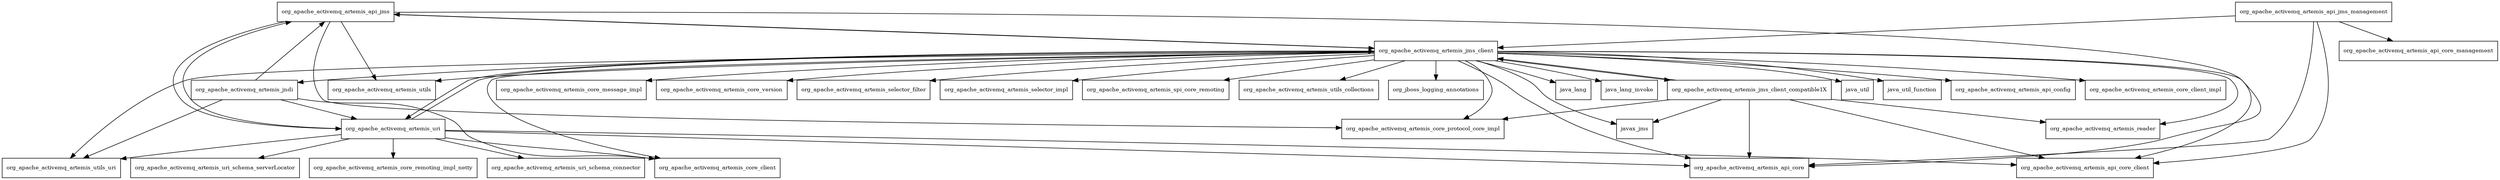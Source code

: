 digraph artemis_jms_client_2_9_0_package_dependencies {
  node [shape = box, fontsize=10.0];
  org_apache_activemq_artemis_api_jms -> org_apache_activemq_artemis_api_core;
  org_apache_activemq_artemis_api_jms -> org_apache_activemq_artemis_core_protocol_core_impl;
  org_apache_activemq_artemis_api_jms -> org_apache_activemq_artemis_jms_client;
  org_apache_activemq_artemis_api_jms -> org_apache_activemq_artemis_uri;
  org_apache_activemq_artemis_api_jms -> org_apache_activemq_artemis_utils;
  org_apache_activemq_artemis_api_jms_management -> org_apache_activemq_artemis_api_core;
  org_apache_activemq_artemis_api_jms_management -> org_apache_activemq_artemis_api_core_client;
  org_apache_activemq_artemis_api_jms_management -> org_apache_activemq_artemis_api_core_management;
  org_apache_activemq_artemis_api_jms_management -> org_apache_activemq_artemis_jms_client;
  org_apache_activemq_artemis_jms_client -> java_lang;
  org_apache_activemq_artemis_jms_client -> java_lang_invoke;
  org_apache_activemq_artemis_jms_client -> java_util;
  org_apache_activemq_artemis_jms_client -> java_util_function;
  org_apache_activemq_artemis_jms_client -> javax_jms;
  org_apache_activemq_artemis_jms_client -> org_apache_activemq_artemis_api_config;
  org_apache_activemq_artemis_jms_client -> org_apache_activemq_artemis_api_core;
  org_apache_activemq_artemis_jms_client -> org_apache_activemq_artemis_api_core_client;
  org_apache_activemq_artemis_jms_client -> org_apache_activemq_artemis_api_jms;
  org_apache_activemq_artemis_jms_client -> org_apache_activemq_artemis_core_client;
  org_apache_activemq_artemis_jms_client -> org_apache_activemq_artemis_core_client_impl;
  org_apache_activemq_artemis_jms_client -> org_apache_activemq_artemis_core_message_impl;
  org_apache_activemq_artemis_jms_client -> org_apache_activemq_artemis_core_protocol_core_impl;
  org_apache_activemq_artemis_jms_client -> org_apache_activemq_artemis_core_version;
  org_apache_activemq_artemis_jms_client -> org_apache_activemq_artemis_jms_client_compatible1X;
  org_apache_activemq_artemis_jms_client -> org_apache_activemq_artemis_jndi;
  org_apache_activemq_artemis_jms_client -> org_apache_activemq_artemis_reader;
  org_apache_activemq_artemis_jms_client -> org_apache_activemq_artemis_selector_filter;
  org_apache_activemq_artemis_jms_client -> org_apache_activemq_artemis_selector_impl;
  org_apache_activemq_artemis_jms_client -> org_apache_activemq_artemis_spi_core_remoting;
  org_apache_activemq_artemis_jms_client -> org_apache_activemq_artemis_uri;
  org_apache_activemq_artemis_jms_client -> org_apache_activemq_artemis_utils;
  org_apache_activemq_artemis_jms_client -> org_apache_activemq_artemis_utils_collections;
  org_apache_activemq_artemis_jms_client -> org_apache_activemq_artemis_utils_uri;
  org_apache_activemq_artemis_jms_client -> org_jboss_logging_annotations;
  org_apache_activemq_artemis_jms_client_compatible1X -> javax_jms;
  org_apache_activemq_artemis_jms_client_compatible1X -> org_apache_activemq_artemis_api_core;
  org_apache_activemq_artemis_jms_client_compatible1X -> org_apache_activemq_artemis_api_core_client;
  org_apache_activemq_artemis_jms_client_compatible1X -> org_apache_activemq_artemis_core_protocol_core_impl;
  org_apache_activemq_artemis_jms_client_compatible1X -> org_apache_activemq_artemis_jms_client;
  org_apache_activemq_artemis_jms_client_compatible1X -> org_apache_activemq_artemis_reader;
  org_apache_activemq_artemis_jndi -> org_apache_activemq_artemis_api_jms;
  org_apache_activemq_artemis_jndi -> org_apache_activemq_artemis_core_client;
  org_apache_activemq_artemis_jndi -> org_apache_activemq_artemis_uri;
  org_apache_activemq_artemis_jndi -> org_apache_activemq_artemis_utils_uri;
  org_apache_activemq_artemis_uri -> org_apache_activemq_artemis_api_core;
  org_apache_activemq_artemis_uri -> org_apache_activemq_artemis_api_core_client;
  org_apache_activemq_artemis_uri -> org_apache_activemq_artemis_api_jms;
  org_apache_activemq_artemis_uri -> org_apache_activemq_artemis_core_client;
  org_apache_activemq_artemis_uri -> org_apache_activemq_artemis_core_remoting_impl_netty;
  org_apache_activemq_artemis_uri -> org_apache_activemq_artemis_jms_client;
  org_apache_activemq_artemis_uri -> org_apache_activemq_artemis_uri_schema_connector;
  org_apache_activemq_artemis_uri -> org_apache_activemq_artemis_uri_schema_serverLocator;
  org_apache_activemq_artemis_uri -> org_apache_activemq_artemis_utils_uri;
}
